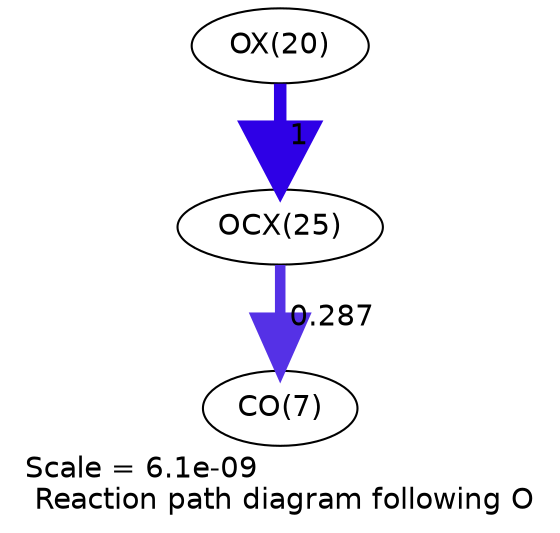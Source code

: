 digraph reaction_paths {
center=1;
s107 -> s112[fontname="Helvetica", penwidth=6, arrowsize=3, color="0.7, 1.5, 0.9"
, label=" 1"];
s112 -> s9[fontname="Helvetica", penwidth=5.06, arrowsize=2.53, color="0.7, 0.787, 0.9"
, label=" 0.287"];
s9 [ fontname="Helvetica", label="CO(7)"];
s107 [ fontname="Helvetica", label="OX(20)"];
s112 [ fontname="Helvetica", label="OCX(25)"];
 label = "Scale = 6.1e-09\l Reaction path diagram following O";
 fontname = "Helvetica";
}
